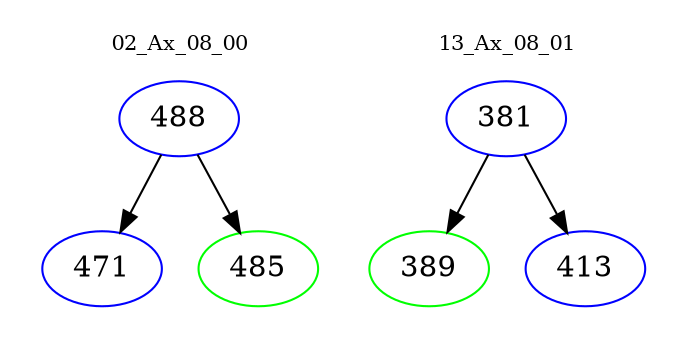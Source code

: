 digraph{
subgraph cluster_0 {
color = white
label = "02_Ax_08_00";
fontsize=10;
T0_488 [label="488", color="blue"]
T0_488 -> T0_471 [color="black"]
T0_471 [label="471", color="blue"]
T0_488 -> T0_485 [color="black"]
T0_485 [label="485", color="green"]
}
subgraph cluster_1 {
color = white
label = "13_Ax_08_01";
fontsize=10;
T1_381 [label="381", color="blue"]
T1_381 -> T1_389 [color="black"]
T1_389 [label="389", color="green"]
T1_381 -> T1_413 [color="black"]
T1_413 [label="413", color="blue"]
}
}
